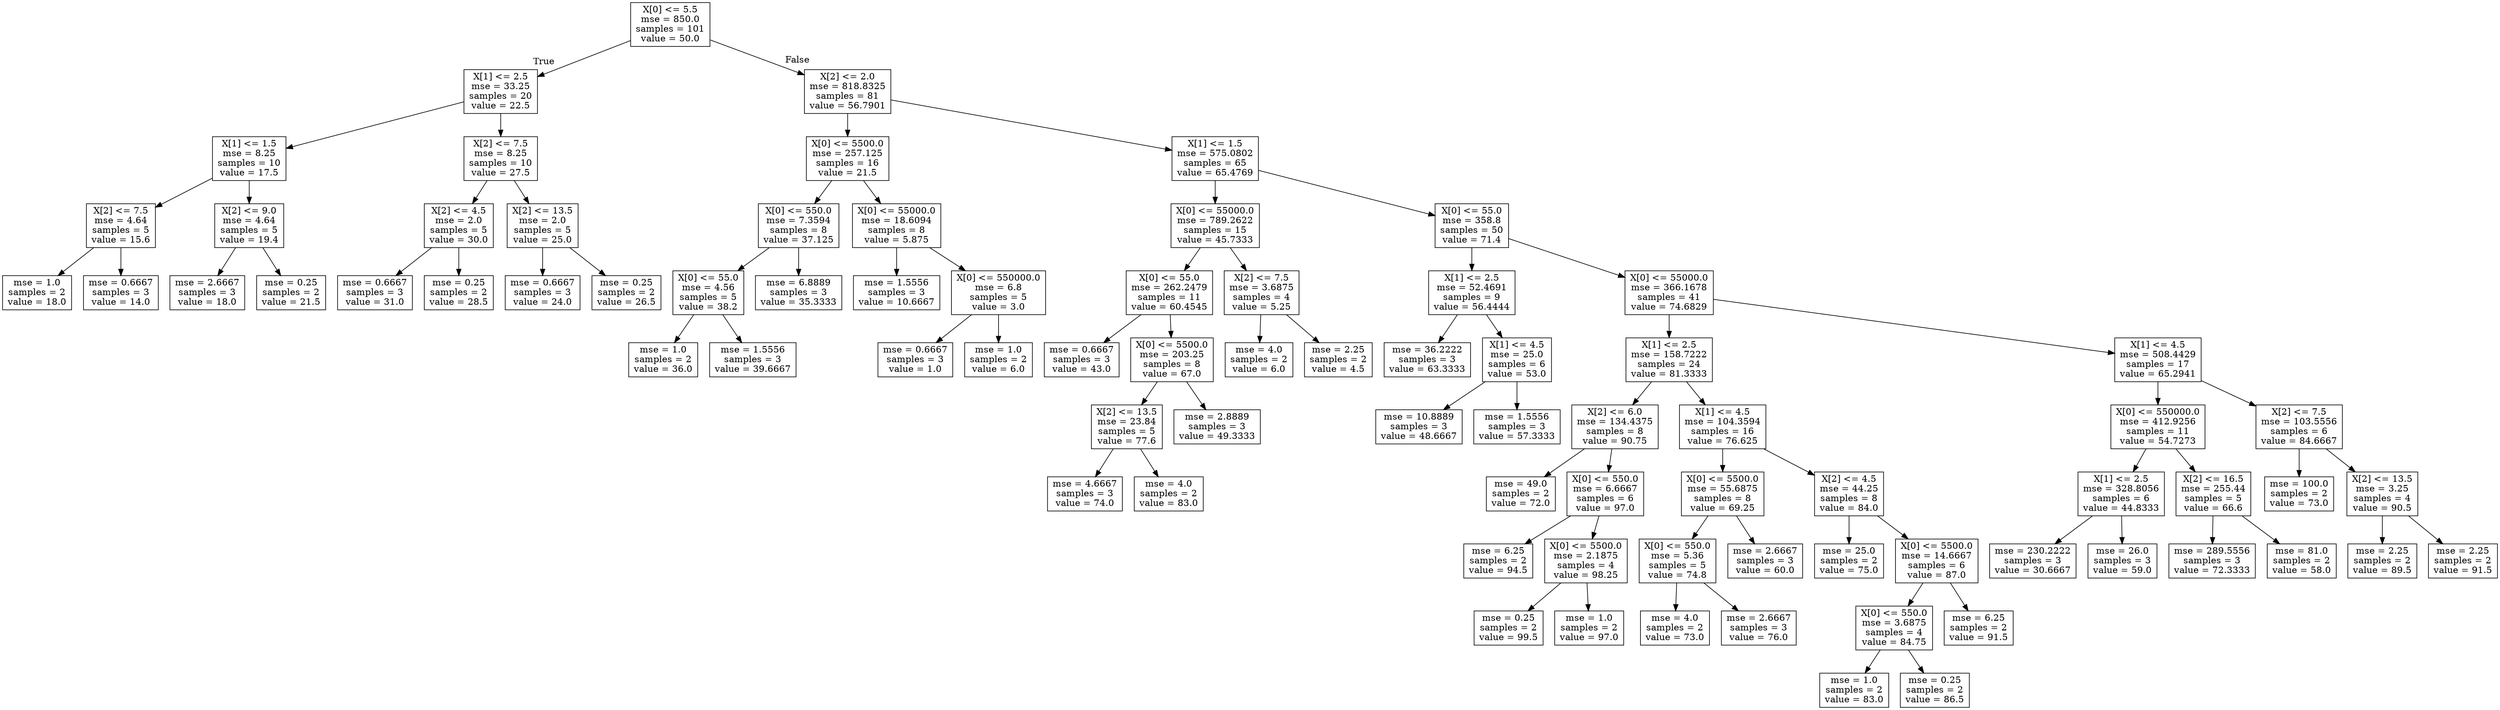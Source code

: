digraph Tree {
node [shape=box] ;
0 [label="X[0] <= 5.5\nmse = 850.0\nsamples = 101\nvalue = 50.0"] ;
1 [label="X[1] <= 2.5\nmse = 33.25\nsamples = 20\nvalue = 22.5"] ;
0 -> 1 [labeldistance=2.5, labelangle=45, headlabel="True"] ;
2 [label="X[1] <= 1.5\nmse = 8.25\nsamples = 10\nvalue = 17.5"] ;
1 -> 2 ;
3 [label="X[2] <= 7.5\nmse = 4.64\nsamples = 5\nvalue = 15.6"] ;
2 -> 3 ;
4 [label="mse = 1.0\nsamples = 2\nvalue = 18.0"] ;
3 -> 4 ;
5 [label="mse = 0.6667\nsamples = 3\nvalue = 14.0"] ;
3 -> 5 ;
6 [label="X[2] <= 9.0\nmse = 4.64\nsamples = 5\nvalue = 19.4"] ;
2 -> 6 ;
7 [label="mse = 2.6667\nsamples = 3\nvalue = 18.0"] ;
6 -> 7 ;
8 [label="mse = 0.25\nsamples = 2\nvalue = 21.5"] ;
6 -> 8 ;
9 [label="X[2] <= 7.5\nmse = 8.25\nsamples = 10\nvalue = 27.5"] ;
1 -> 9 ;
10 [label="X[2] <= 4.5\nmse = 2.0\nsamples = 5\nvalue = 30.0"] ;
9 -> 10 ;
11 [label="mse = 0.6667\nsamples = 3\nvalue = 31.0"] ;
10 -> 11 ;
12 [label="mse = 0.25\nsamples = 2\nvalue = 28.5"] ;
10 -> 12 ;
13 [label="X[2] <= 13.5\nmse = 2.0\nsamples = 5\nvalue = 25.0"] ;
9 -> 13 ;
14 [label="mse = 0.6667\nsamples = 3\nvalue = 24.0"] ;
13 -> 14 ;
15 [label="mse = 0.25\nsamples = 2\nvalue = 26.5"] ;
13 -> 15 ;
16 [label="X[2] <= 2.0\nmse = 818.8325\nsamples = 81\nvalue = 56.7901"] ;
0 -> 16 [labeldistance=2.5, labelangle=-45, headlabel="False"] ;
17 [label="X[0] <= 5500.0\nmse = 257.125\nsamples = 16\nvalue = 21.5"] ;
16 -> 17 ;
18 [label="X[0] <= 550.0\nmse = 7.3594\nsamples = 8\nvalue = 37.125"] ;
17 -> 18 ;
19 [label="X[0] <= 55.0\nmse = 4.56\nsamples = 5\nvalue = 38.2"] ;
18 -> 19 ;
20 [label="mse = 1.0\nsamples = 2\nvalue = 36.0"] ;
19 -> 20 ;
21 [label="mse = 1.5556\nsamples = 3\nvalue = 39.6667"] ;
19 -> 21 ;
22 [label="mse = 6.8889\nsamples = 3\nvalue = 35.3333"] ;
18 -> 22 ;
23 [label="X[0] <= 55000.0\nmse = 18.6094\nsamples = 8\nvalue = 5.875"] ;
17 -> 23 ;
24 [label="mse = 1.5556\nsamples = 3\nvalue = 10.6667"] ;
23 -> 24 ;
25 [label="X[0] <= 550000.0\nmse = 6.8\nsamples = 5\nvalue = 3.0"] ;
23 -> 25 ;
26 [label="mse = 0.6667\nsamples = 3\nvalue = 1.0"] ;
25 -> 26 ;
27 [label="mse = 1.0\nsamples = 2\nvalue = 6.0"] ;
25 -> 27 ;
28 [label="X[1] <= 1.5\nmse = 575.0802\nsamples = 65\nvalue = 65.4769"] ;
16 -> 28 ;
29 [label="X[0] <= 55000.0\nmse = 789.2622\nsamples = 15\nvalue = 45.7333"] ;
28 -> 29 ;
30 [label="X[0] <= 55.0\nmse = 262.2479\nsamples = 11\nvalue = 60.4545"] ;
29 -> 30 ;
31 [label="mse = 0.6667\nsamples = 3\nvalue = 43.0"] ;
30 -> 31 ;
32 [label="X[0] <= 5500.0\nmse = 203.25\nsamples = 8\nvalue = 67.0"] ;
30 -> 32 ;
33 [label="X[2] <= 13.5\nmse = 23.84\nsamples = 5\nvalue = 77.6"] ;
32 -> 33 ;
34 [label="mse = 4.6667\nsamples = 3\nvalue = 74.0"] ;
33 -> 34 ;
35 [label="mse = 4.0\nsamples = 2\nvalue = 83.0"] ;
33 -> 35 ;
36 [label="mse = 2.8889\nsamples = 3\nvalue = 49.3333"] ;
32 -> 36 ;
37 [label="X[2] <= 7.5\nmse = 3.6875\nsamples = 4\nvalue = 5.25"] ;
29 -> 37 ;
38 [label="mse = 4.0\nsamples = 2\nvalue = 6.0"] ;
37 -> 38 ;
39 [label="mse = 2.25\nsamples = 2\nvalue = 4.5"] ;
37 -> 39 ;
40 [label="X[0] <= 55.0\nmse = 358.8\nsamples = 50\nvalue = 71.4"] ;
28 -> 40 ;
41 [label="X[1] <= 2.5\nmse = 52.4691\nsamples = 9\nvalue = 56.4444"] ;
40 -> 41 ;
42 [label="mse = 36.2222\nsamples = 3\nvalue = 63.3333"] ;
41 -> 42 ;
43 [label="X[1] <= 4.5\nmse = 25.0\nsamples = 6\nvalue = 53.0"] ;
41 -> 43 ;
44 [label="mse = 10.8889\nsamples = 3\nvalue = 48.6667"] ;
43 -> 44 ;
45 [label="mse = 1.5556\nsamples = 3\nvalue = 57.3333"] ;
43 -> 45 ;
46 [label="X[0] <= 55000.0\nmse = 366.1678\nsamples = 41\nvalue = 74.6829"] ;
40 -> 46 ;
47 [label="X[1] <= 2.5\nmse = 158.7222\nsamples = 24\nvalue = 81.3333"] ;
46 -> 47 ;
48 [label="X[2] <= 6.0\nmse = 134.4375\nsamples = 8\nvalue = 90.75"] ;
47 -> 48 ;
49 [label="mse = 49.0\nsamples = 2\nvalue = 72.0"] ;
48 -> 49 ;
50 [label="X[0] <= 550.0\nmse = 6.6667\nsamples = 6\nvalue = 97.0"] ;
48 -> 50 ;
51 [label="mse = 6.25\nsamples = 2\nvalue = 94.5"] ;
50 -> 51 ;
52 [label="X[0] <= 5500.0\nmse = 2.1875\nsamples = 4\nvalue = 98.25"] ;
50 -> 52 ;
53 [label="mse = 0.25\nsamples = 2\nvalue = 99.5"] ;
52 -> 53 ;
54 [label="mse = 1.0\nsamples = 2\nvalue = 97.0"] ;
52 -> 54 ;
55 [label="X[1] <= 4.5\nmse = 104.3594\nsamples = 16\nvalue = 76.625"] ;
47 -> 55 ;
56 [label="X[0] <= 5500.0\nmse = 55.6875\nsamples = 8\nvalue = 69.25"] ;
55 -> 56 ;
57 [label="X[0] <= 550.0\nmse = 5.36\nsamples = 5\nvalue = 74.8"] ;
56 -> 57 ;
58 [label="mse = 4.0\nsamples = 2\nvalue = 73.0"] ;
57 -> 58 ;
59 [label="mse = 2.6667\nsamples = 3\nvalue = 76.0"] ;
57 -> 59 ;
60 [label="mse = 2.6667\nsamples = 3\nvalue = 60.0"] ;
56 -> 60 ;
61 [label="X[2] <= 4.5\nmse = 44.25\nsamples = 8\nvalue = 84.0"] ;
55 -> 61 ;
62 [label="mse = 25.0\nsamples = 2\nvalue = 75.0"] ;
61 -> 62 ;
63 [label="X[0] <= 5500.0\nmse = 14.6667\nsamples = 6\nvalue = 87.0"] ;
61 -> 63 ;
64 [label="X[0] <= 550.0\nmse = 3.6875\nsamples = 4\nvalue = 84.75"] ;
63 -> 64 ;
65 [label="mse = 1.0\nsamples = 2\nvalue = 83.0"] ;
64 -> 65 ;
66 [label="mse = 0.25\nsamples = 2\nvalue = 86.5"] ;
64 -> 66 ;
67 [label="mse = 6.25\nsamples = 2\nvalue = 91.5"] ;
63 -> 67 ;
68 [label="X[1] <= 4.5\nmse = 508.4429\nsamples = 17\nvalue = 65.2941"] ;
46 -> 68 ;
69 [label="X[0] <= 550000.0\nmse = 412.9256\nsamples = 11\nvalue = 54.7273"] ;
68 -> 69 ;
70 [label="X[1] <= 2.5\nmse = 328.8056\nsamples = 6\nvalue = 44.8333"] ;
69 -> 70 ;
71 [label="mse = 230.2222\nsamples = 3\nvalue = 30.6667"] ;
70 -> 71 ;
72 [label="mse = 26.0\nsamples = 3\nvalue = 59.0"] ;
70 -> 72 ;
73 [label="X[2] <= 16.5\nmse = 255.44\nsamples = 5\nvalue = 66.6"] ;
69 -> 73 ;
74 [label="mse = 289.5556\nsamples = 3\nvalue = 72.3333"] ;
73 -> 74 ;
75 [label="mse = 81.0\nsamples = 2\nvalue = 58.0"] ;
73 -> 75 ;
76 [label="X[2] <= 7.5\nmse = 103.5556\nsamples = 6\nvalue = 84.6667"] ;
68 -> 76 ;
77 [label="mse = 100.0\nsamples = 2\nvalue = 73.0"] ;
76 -> 77 ;
78 [label="X[2] <= 13.5\nmse = 3.25\nsamples = 4\nvalue = 90.5"] ;
76 -> 78 ;
79 [label="mse = 2.25\nsamples = 2\nvalue = 89.5"] ;
78 -> 79 ;
80 [label="mse = 2.25\nsamples = 2\nvalue = 91.5"] ;
78 -> 80 ;
}